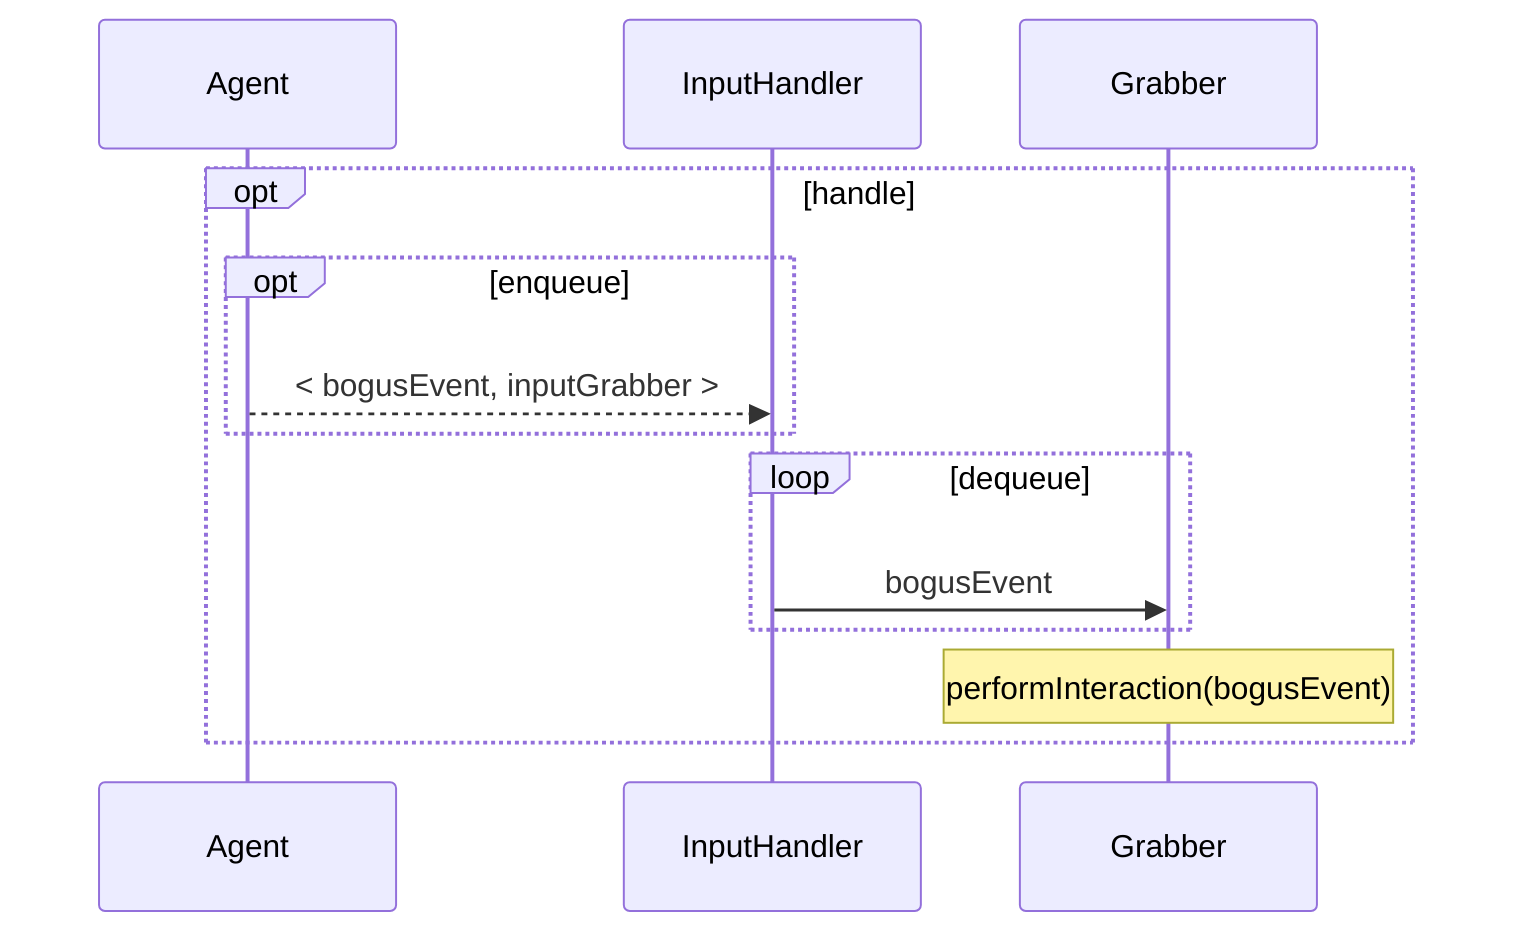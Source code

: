sequenceDiagram
    opt handle
        opt enqueue
           Agent-->>InputHandler: < bogusEvent, inputGrabber >
        end
        loop dequeue
          InputHandler->>Grabber: bogusEvent
        end
        Note over Grabber: performInteraction(bogusEvent)
    end